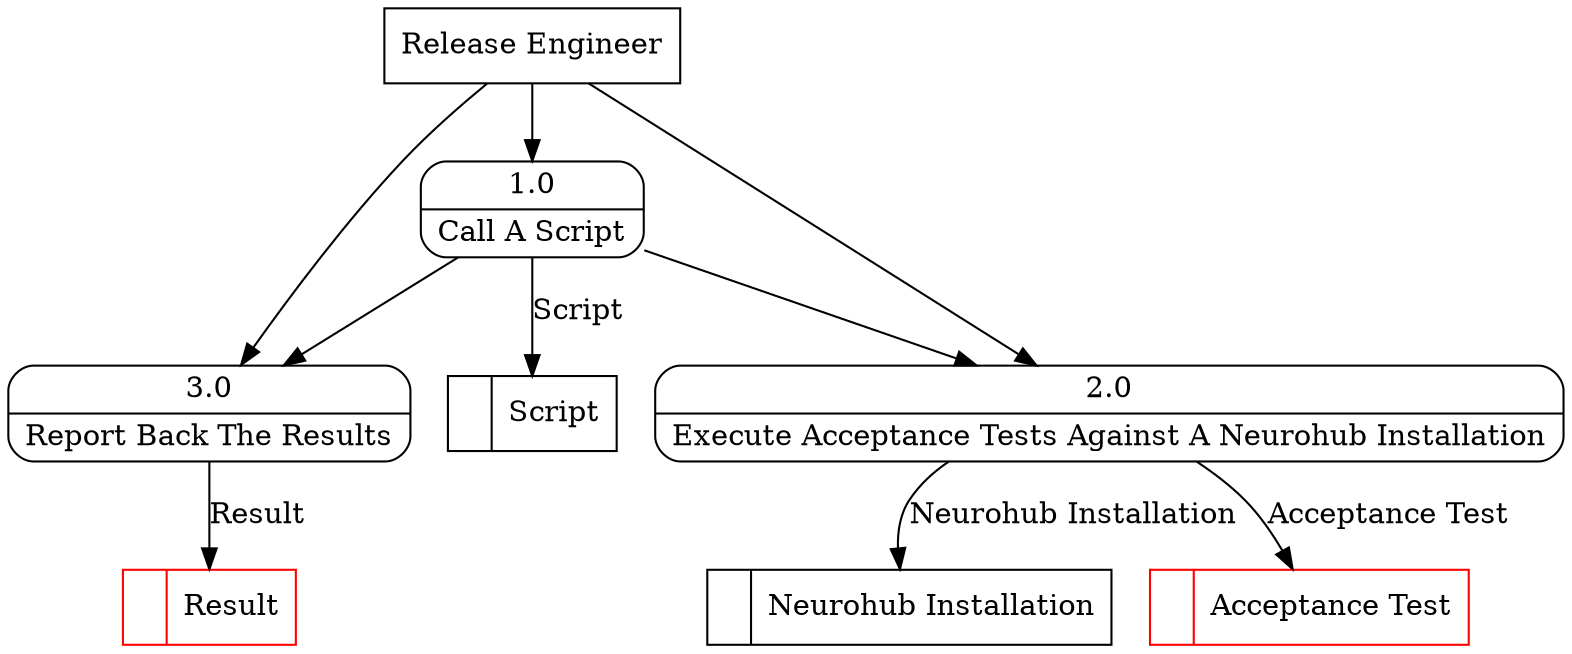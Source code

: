digraph dfd2{ 
node[shape=record]
200 [label="<f0>  |<f1> Script " ];
201 [label="<f0>  |<f1> Neurohub Installation " ];
202 [label="<f0>  |<f1> Result " color=red];
203 [label="<f0>  |<f1> Acceptance Test " color=red];
204 [label="Release Engineer" shape=box];
205 [label="{<f0> 1.0|<f1> Call A Script }" shape=Mrecord];
206 [label="{<f0> 2.0|<f1> Execute Acceptance Tests Against A Neurohub Installation }" shape=Mrecord];
207 [label="{<f0> 3.0|<f1> Report Back The Results }" shape=Mrecord];
204 -> 205
204 -> 206
204 -> 207
205 -> 206
205 -> 207
205 -> 200 [label="Script"]
206 -> 203 [label="Acceptance Test"]
206 -> 201 [label="Neurohub Installation"]
207 -> 202 [label="Result"]
}
